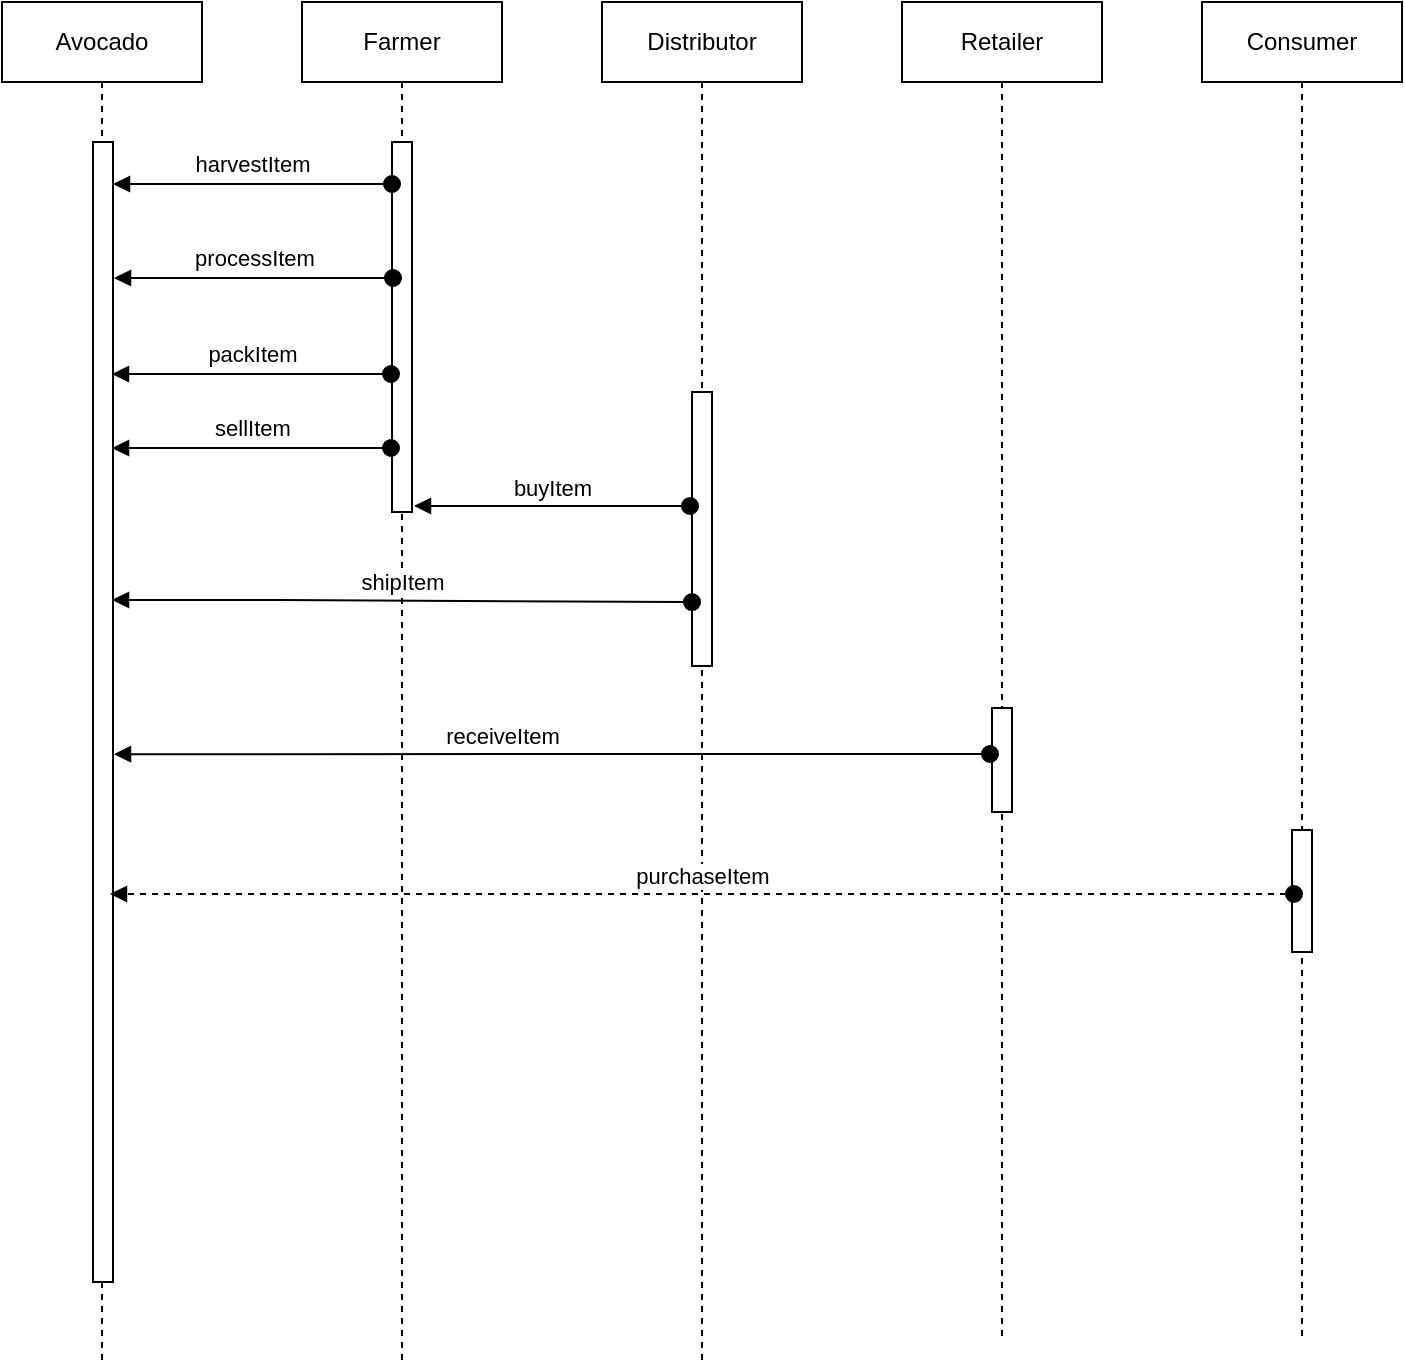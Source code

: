 <mxfile version="13.0.9">
    <diagram id="k5BCjKLtPq_dSJaxT_0A" name="Page-1">
        <mxGraphModel dx="1030" dy="780" grid="0" gridSize="10" guides="1" tooltips="1" connect="1" arrows="1" fold="1" page="1" pageScale="1" pageWidth="850" pageHeight="1100" math="0" shadow="0">
            <root>
                <mxCell id="0"/>
                <mxCell id="1" parent="0"/>
                <mxCell id="8" value="Farmer" style="shape=umlLifeline;perimeter=lifelinePerimeter;whiteSpace=wrap;html=1;container=1;collapsible=0;recursiveResize=0;outlineConnect=0;" parent="1" vertex="1">
                    <mxGeometry x="210" y="50" width="100" height="680" as="geometry"/>
                </mxCell>
                <mxCell id="26" value="" style="html=1;points=[];perimeter=orthogonalPerimeter;" parent="8" vertex="1">
                    <mxGeometry x="45" y="70" width="10" height="185" as="geometry"/>
                </mxCell>
                <mxCell id="9" value="Distributor" style="shape=umlLifeline;perimeter=lifelinePerimeter;whiteSpace=wrap;html=1;container=1;collapsible=0;recursiveResize=0;outlineConnect=0;" parent="1" vertex="1">
                    <mxGeometry x="360" y="50" width="100" height="680" as="geometry"/>
                </mxCell>
                <mxCell id="36" value="" style="html=1;points=[];perimeter=orthogonalPerimeter;" parent="9" vertex="1">
                    <mxGeometry x="45" y="195" width="10" height="137" as="geometry"/>
                </mxCell>
                <mxCell id="11" value="Retailer" style="shape=umlLifeline;perimeter=lifelinePerimeter;whiteSpace=wrap;html=1;container=1;collapsible=0;recursiveResize=0;outlineConnect=0;" parent="1" vertex="1">
                    <mxGeometry x="510" y="50" width="100" height="670" as="geometry"/>
                </mxCell>
                <mxCell id="41" value="" style="html=1;points=[];perimeter=orthogonalPerimeter;" parent="11" vertex="1">
                    <mxGeometry x="45" y="353" width="10" height="52" as="geometry"/>
                </mxCell>
                <mxCell id="13" value="Consumer" style="shape=umlLifeline;perimeter=lifelinePerimeter;whiteSpace=wrap;html=1;container=1;collapsible=0;recursiveResize=0;outlineConnect=0;" parent="1" vertex="1">
                    <mxGeometry x="660" y="50" width="100" height="670" as="geometry"/>
                </mxCell>
                <mxCell id="44" value="" style="html=1;points=[];perimeter=orthogonalPerimeter;" parent="13" vertex="1">
                    <mxGeometry x="45" y="414" width="10" height="61" as="geometry"/>
                </mxCell>
                <mxCell id="15" value="Avocado" style="shape=umlLifeline;perimeter=lifelinePerimeter;whiteSpace=wrap;html=1;container=1;collapsible=0;recursiveResize=0;outlineConnect=0;" parent="1" vertex="1">
                    <mxGeometry x="60" y="50" width="100" height="680" as="geometry"/>
                </mxCell>
                <mxCell id="32" value="" style="html=1;points=[];perimeter=orthogonalPerimeter;flipV=1;" parent="15" vertex="1">
                    <mxGeometry x="45.5" y="70" width="10" height="570" as="geometry"/>
                </mxCell>
                <mxCell id="33" value="harvestItem" style="html=1;verticalAlign=bottom;startArrow=oval;endArrow=block;startSize=8;flipV=1;" parent="1" edge="1">
                    <mxGeometry relative="1" as="geometry">
                        <mxPoint x="255" y="140" as="sourcePoint"/>
                        <mxPoint x="115.5" y="140" as="targetPoint"/>
                    </mxGeometry>
                </mxCell>
                <mxCell id="34" value="processItem" style="html=1;verticalAlign=bottom;startArrow=oval;endArrow=block;startSize=8;flipV=1;" parent="1" edge="1">
                    <mxGeometry relative="1" as="geometry">
                        <mxPoint x="255.5" y="187" as="sourcePoint"/>
                        <mxPoint x="116" y="187" as="targetPoint"/>
                    </mxGeometry>
                </mxCell>
                <mxCell id="35" value="packItem" style="html=1;verticalAlign=bottom;startArrow=oval;endArrow=block;startSize=8;flipV=1;" parent="1" edge="1">
                    <mxGeometry relative="1" as="geometry">
                        <mxPoint x="254.5" y="235" as="sourcePoint"/>
                        <mxPoint x="115" y="235" as="targetPoint"/>
                    </mxGeometry>
                </mxCell>
                <mxCell id="37" value="buyItem" style="html=1;verticalAlign=bottom;startArrow=oval;endArrow=block;startSize=8;" parent="1" edge="1">
                    <mxGeometry relative="1" as="geometry">
                        <mxPoint x="404" y="302" as="sourcePoint"/>
                        <mxPoint x="266" y="302" as="targetPoint"/>
                        <Array as="points">
                            <mxPoint x="340" y="302"/>
                        </Array>
                    </mxGeometry>
                </mxCell>
                <mxCell id="39" value="shipItem" style="html=1;verticalAlign=bottom;startArrow=oval;endArrow=block;startSize=8;exitX=0.2;exitY=0.311;exitDx=0;exitDy=0;exitPerimeter=0;" parent="1" edge="1">
                    <mxGeometry relative="1" as="geometry">
                        <mxPoint x="405" y="350.037" as="sourcePoint"/>
                        <mxPoint x="115" y="349" as="targetPoint"/>
                        <Array as="points">
                            <mxPoint x="189" y="349"/>
                        </Array>
                    </mxGeometry>
                </mxCell>
                <mxCell id="42" value="receiveItem" style="html=1;verticalAlign=bottom;startArrow=oval;endArrow=block;startSize=8;entryX=1.05;entryY=0.463;entryDx=0;entryDy=0;entryPerimeter=0;" parent="1" edge="1" target="32">
                    <mxGeometry x="0.115" relative="1" as="geometry">
                        <mxPoint x="554" y="426" as="sourcePoint"/>
                        <mxPoint x="127" y="425" as="targetPoint"/>
                        <mxPoint as="offset"/>
                    </mxGeometry>
                </mxCell>
                <mxCell id="55" value="purchaseItem" style="html=1;verticalAlign=bottom;startArrow=oval;startFill=1;endArrow=block;startSize=8;dashed=1;" parent="1" edge="1">
                    <mxGeometry width="60" relative="1" as="geometry">
                        <mxPoint x="706" y="496" as="sourcePoint"/>
                        <mxPoint x="114" y="496" as="targetPoint"/>
                    </mxGeometry>
                </mxCell>
                <mxCell id="56" value="sellItem" style="html=1;verticalAlign=bottom;startArrow=oval;endArrow=block;startSize=8;flipV=1;" edge="1" parent="1">
                    <mxGeometry relative="1" as="geometry">
                        <mxPoint x="254.5" y="272" as="sourcePoint"/>
                        <mxPoint x="115" y="272" as="targetPoint"/>
                    </mxGeometry>
                </mxCell>
            </root>
        </mxGraphModel>
    </diagram>
</mxfile>